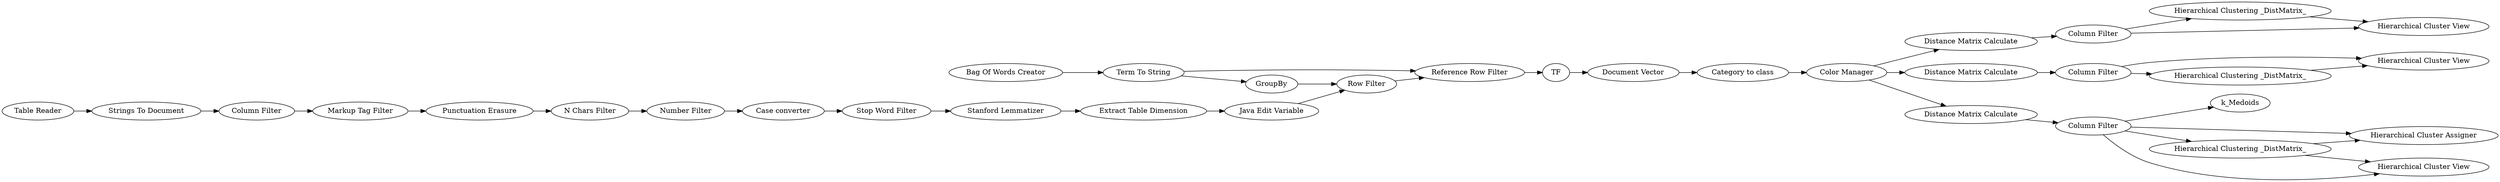 digraph {
	41 -> 42
	24 -> 26
	812 -> 806
	784 -> 66
	67 -> 50
	806 -> 808
	40 -> 29
	42 -> 43
	51 -> 65
	59 -> 55
	39 -> 24
	813 -> 784
	48 -> 51
	30 -> 31
	29 -> 30
	50 -> 51
	69 -> 70
	782 -> 41
	25 -> 26
	48 -> 49
	29 -> 31
	66 -> 67
	70 -> 73
	70 -> 75
	55 -> 39
	24 -> 25
	72 -> 75
	55 -> 69
	109 -> 59
	70 -> 71
	44 -> 813
	49 -> 50
	43 -> 44
	72 -> 71
	70 -> 72
	65 -> 109
	808 -> 782
	55 -> 40
	68 -> 48
	784 [label="Stanford Lemmatizer"]
	55 [label="Color Manager"]
	26 [label="Hierarchical Cluster View"]
	782 [label="Markup Tag Filter"]
	24 [label="Column Filter"]
	49 [label=GroupBy]
	41 [label="Punctuation Erasure"]
	31 [label="Hierarchical Cluster View"]
	51 [label="Reference Row Filter"]
	109 [label="Document Vector"]
	25 [label="Hierarchical Clustering _DistMatrix_"]
	75 [label="Hierarchical Cluster Assigner"]
	59 [label="Category to class"]
	48 [label="Term To String"]
	50 [label="Row Filter"]
	42 [label="N Chars Filter"]
	68 [label="Bag Of Words Creator"]
	67 [label="Java Edit Variable"]
	72 [label="Hierarchical Clustering _DistMatrix_"]
	806 [label="Strings To Document"]
	808 [label="Column Filter"]
	812 [label="Table Reader"]
	43 [label="Number Filter"]
	44 [label="Case converter"]
	66 [label="Extract Table Dimension"]
	29 [label="Column Filter"]
	813 [label="Stop Word Filter"]
	65 [label=TF]
	69 [label="Distance Matrix Calculate"]
	70 [label="Column Filter"]
	71 [label="Hierarchical Cluster View"]
	40 [label="Distance Matrix Calculate"]
	39 [label="Distance Matrix Calculate"]
	73 [label=k_Medoids]
	30 [label="Hierarchical Clustering _DistMatrix_"]
	rankdir=LR
}
